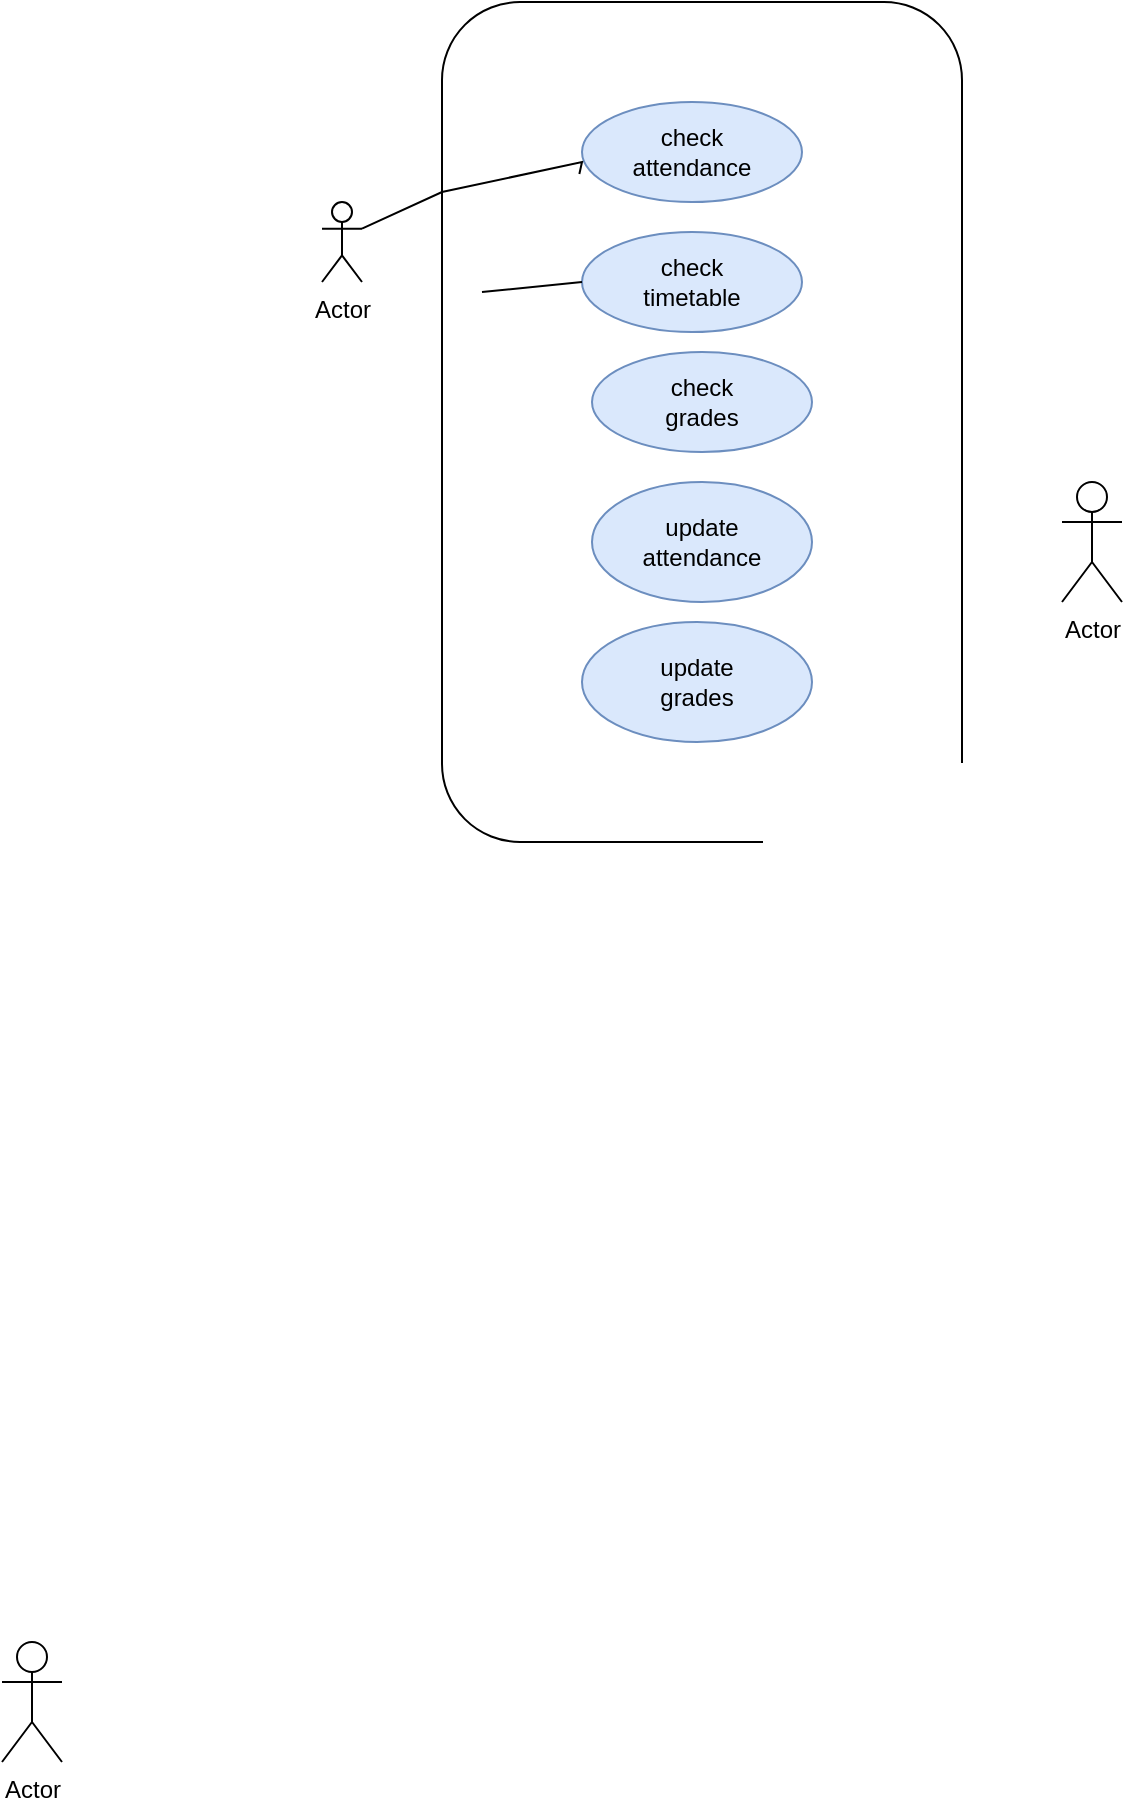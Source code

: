 <mxfile version="23.0.1" type="device" pages="3">
  <diagram name="Page-1" id="JEMUXD9DNrau_WJXzeGM">
    <mxGraphModel dx="794" dy="454" grid="1" gridSize="10" guides="1" tooltips="1" connect="1" arrows="1" fold="1" page="1" pageScale="1" pageWidth="850" pageHeight="1100" math="0" shadow="0">
      <root>
        <mxCell id="0" />
        <mxCell id="1" parent="0" />
        <mxCell id="1sm1QuId9HLeEcLdiZsg-1" value="" style="rounded=1;whiteSpace=wrap;html=1;" parent="1" vertex="1">
          <mxGeometry x="270" y="40" width="260" height="420" as="geometry" />
        </mxCell>
        <mxCell id="1sm1QuId9HLeEcLdiZsg-2" value="Actor" style="shape=umlActor;verticalLabelPosition=bottom;verticalAlign=top;html=1;outlineConnect=0;" parent="1" vertex="1">
          <mxGeometry x="210" y="140" width="20" height="40" as="geometry" />
        </mxCell>
        <mxCell id="1sm1QuId9HLeEcLdiZsg-3" value="check&lt;br&gt;attendance" style="ellipse;whiteSpace=wrap;html=1;fillColor=#dae8fc;strokeColor=#6c8ebf;" parent="1" vertex="1">
          <mxGeometry x="340" y="90" width="110" height="50" as="geometry" />
        </mxCell>
        <mxCell id="1sm1QuId9HLeEcLdiZsg-4" value="check&lt;br&gt;timetable" style="ellipse;whiteSpace=wrap;html=1;fillColor=#dae8fc;strokeColor=#6c8ebf;" parent="1" vertex="1">
          <mxGeometry x="340" y="155" width="110" height="50" as="geometry" />
        </mxCell>
        <mxCell id="1sm1QuId9HLeEcLdiZsg-5" value="check&lt;br&gt;grades" style="ellipse;whiteSpace=wrap;html=1;fillColor=#dae8fc;strokeColor=#6c8ebf;" parent="1" vertex="1">
          <mxGeometry x="345" y="215" width="110" height="50" as="geometry" />
        </mxCell>
        <mxCell id="1sm1QuId9HLeEcLdiZsg-6" value="update&lt;br&gt;attendance" style="ellipse;whiteSpace=wrap;html=1;direction=west;fillColor=#dae8fc;strokeColor=#6c8ebf;" parent="1" vertex="1">
          <mxGeometry x="345" y="280" width="110" height="60" as="geometry" />
        </mxCell>
        <mxCell id="1sm1QuId9HLeEcLdiZsg-7" value="update&lt;br&gt;grades" style="ellipse;whiteSpace=wrap;html=1;fillColor=#dae8fc;strokeColor=#6c8ebf;" parent="1" vertex="1">
          <mxGeometry x="340" y="350" width="115" height="60" as="geometry" />
        </mxCell>
        <mxCell id="1sm1QuId9HLeEcLdiZsg-8" value="Actor" style="shape=umlActor;verticalLabelPosition=bottom;verticalAlign=top;html=1;outlineConnect=0;" parent="1" vertex="1">
          <mxGeometry x="50" y="860" width="30" height="60" as="geometry" />
        </mxCell>
        <mxCell id="1sm1QuId9HLeEcLdiZsg-9" value="Actor" style="shape=umlActor;verticalLabelPosition=bottom;verticalAlign=top;html=1;outlineConnect=0;" parent="1" vertex="1">
          <mxGeometry x="580" y="280" width="30" height="60" as="geometry" />
        </mxCell>
        <mxCell id="1sm1QuId9HLeEcLdiZsg-10" value="" style="endArrow=none;html=1;rounded=0;entryX=-0.012;entryY=0.72;entryDx=0;entryDy=0;entryPerimeter=0;exitX=1;exitY=0.333;exitDx=0;exitDy=0;exitPerimeter=0;" parent="1" target="1sm1QuId9HLeEcLdiZsg-3" edge="1" source="1sm1QuId9HLeEcLdiZsg-2">
          <mxGeometry width="50" height="50" relative="1" as="geometry">
            <mxPoint x="240" y="155" as="sourcePoint" />
            <mxPoint x="290" y="110" as="targetPoint" />
            <Array as="points">
              <mxPoint x="270" y="135" />
              <mxPoint x="340" y="120" />
            </Array>
          </mxGeometry>
        </mxCell>
        <mxCell id="1sm1QuId9HLeEcLdiZsg-11" value="" style="endArrow=none;html=1;rounded=0;entryX=0;entryY=0.5;entryDx=0;entryDy=0;" parent="1" edge="1" target="1sm1QuId9HLeEcLdiZsg-4">
          <mxGeometry width="50" height="50" relative="1" as="geometry">
            <mxPoint x="290" y="185" as="sourcePoint" />
            <mxPoint x="340" y="135" as="targetPoint" />
          </mxGeometry>
        </mxCell>
      </root>
    </mxGraphModel>
  </diagram>
  <diagram id="u6GD4dr-77OBVFGKJhgN" name="Page-2">
    <mxGraphModel dx="794" dy="454" grid="1" gridSize="10" guides="1" tooltips="1" connect="1" arrows="1" fold="1" page="1" pageScale="1" pageWidth="850" pageHeight="1100" math="0" shadow="0">
      <root>
        <mxCell id="0" />
        <mxCell id="1" parent="0" />
        <mxCell id="v_OSg9xtDXAKsAqMjB4M-1" value="" style="rounded=0;whiteSpace=wrap;html=1;" parent="1" vertex="1">
          <mxGeometry x="310" y="20" width="270" height="640" as="geometry" />
        </mxCell>
        <mxCell id="v_OSg9xtDXAKsAqMjB4M-2" value="check&lt;br&gt;attendance" style="ellipse;whiteSpace=wrap;html=1;fillColor=#dae8fc;strokeColor=#6c8ebf;" parent="1" vertex="1">
          <mxGeometry x="385" y="100" width="120" height="80" as="geometry" />
        </mxCell>
        <mxCell id="v_OSg9xtDXAKsAqMjB4M-3" value="check&lt;br&gt;timetable" style="ellipse;whiteSpace=wrap;html=1;fillColor=#dae8fc;strokeColor=#6c8ebf;" parent="1" vertex="1">
          <mxGeometry x="380" y="200" width="120" height="80" as="geometry" />
        </mxCell>
        <mxCell id="v_OSg9xtDXAKsAqMjB4M-4" value="check&amp;nbsp;&lt;br&gt;grades" style="ellipse;whiteSpace=wrap;html=1;fillColor=#dae8fc;strokeColor=#6c8ebf;" parent="1" vertex="1">
          <mxGeometry x="385" y="300" width="120" height="80" as="geometry" />
        </mxCell>
        <mxCell id="v_OSg9xtDXAKsAqMjB4M-5" value="update&lt;br&gt;attendance" style="ellipse;whiteSpace=wrap;html=1;fillColor=#dae8fc;strokeColor=#6c8ebf;" parent="1" vertex="1">
          <mxGeometry x="385" y="410" width="120" height="80" as="geometry" />
        </mxCell>
        <mxCell id="v_OSg9xtDXAKsAqMjB4M-6" value="update&lt;br&gt;grades" style="ellipse;whiteSpace=wrap;html=1;fillColor=#dae8fc;strokeColor=#6c8ebf;" parent="1" vertex="1">
          <mxGeometry x="385" y="520" width="120" height="80" as="geometry" />
        </mxCell>
        <mxCell id="v_OSg9xtDXAKsAqMjB4M-7" value="student" style="shape=umlActor;verticalLabelPosition=bottom;verticalAlign=top;html=1;outlineConnect=0;" parent="1" vertex="1">
          <mxGeometry x="220" y="130" width="30" height="60" as="geometry" />
        </mxCell>
        <mxCell id="v_OSg9xtDXAKsAqMjB4M-8" value="teacher" style="shape=umlActor;verticalLabelPosition=bottom;verticalAlign=top;html=1;outlineConnect=0;" parent="1" vertex="1">
          <mxGeometry x="640" y="380" width="30" height="60" as="geometry" />
        </mxCell>
        <mxCell id="v_OSg9xtDXAKsAqMjB4M-9" value="" style="endArrow=none;html=1;rounded=0;entryX=0;entryY=0.5;entryDx=0;entryDy=0;" parent="1" target="v_OSg9xtDXAKsAqMjB4M-4" edge="1">
          <mxGeometry width="50" height="50" relative="1" as="geometry">
            <mxPoint x="250" y="150" as="sourcePoint" />
            <mxPoint x="400" y="240" as="targetPoint" />
            <Array as="points" />
          </mxGeometry>
        </mxCell>
        <mxCell id="v_OSg9xtDXAKsAqMjB4M-10" value="" style="endArrow=none;html=1;rounded=0;entryX=0;entryY=0.5;entryDx=0;entryDy=0;" parent="1" target="v_OSg9xtDXAKsAqMjB4M-2" edge="1">
          <mxGeometry width="50" height="50" relative="1" as="geometry">
            <mxPoint x="250" y="150" as="sourcePoint" />
            <mxPoint x="450" y="70" as="targetPoint" />
          </mxGeometry>
        </mxCell>
        <mxCell id="v_OSg9xtDXAKsAqMjB4M-11" value="" style="endArrow=none;html=1;rounded=0;entryX=0;entryY=0.5;entryDx=0;entryDy=0;" parent="1" target="v_OSg9xtDXAKsAqMjB4M-3" edge="1">
          <mxGeometry width="50" height="50" relative="1" as="geometry">
            <mxPoint x="250" y="150" as="sourcePoint" />
            <mxPoint x="455" y="190" as="targetPoint" />
          </mxGeometry>
        </mxCell>
        <mxCell id="v_OSg9xtDXAKsAqMjB4M-12" value="" style="endArrow=none;html=1;rounded=0;entryX=1;entryY=0.5;entryDx=0;entryDy=0;" parent="1" target="v_OSg9xtDXAKsAqMjB4M-2" edge="1">
          <mxGeometry width="50" height="50" relative="1" as="geometry">
            <mxPoint x="640" y="400" as="sourcePoint" />
            <mxPoint x="564.68" y="297.36" as="targetPoint" />
            <Array as="points" />
          </mxGeometry>
        </mxCell>
        <mxCell id="v_OSg9xtDXAKsAqMjB4M-13" value="" style="endArrow=none;html=1;rounded=0;" parent="1" source="v_OSg9xtDXAKsAqMjB4M-1" target="v_OSg9xtDXAKsAqMjB4M-1" edge="1">
          <mxGeometry width="50" height="50" relative="1" as="geometry">
            <mxPoint x="510" y="325" as="sourcePoint" />
            <mxPoint x="560" y="275" as="targetPoint" />
          </mxGeometry>
        </mxCell>
        <mxCell id="v_OSg9xtDXAKsAqMjB4M-14" style="edgeStyle=orthogonalEdgeStyle;rounded=0;orthogonalLoop=1;jettySize=auto;html=1;" parent="1" source="v_OSg9xtDXAKsAqMjB4M-1" target="v_OSg9xtDXAKsAqMjB4M-1" edge="1">
          <mxGeometry relative="1" as="geometry" />
        </mxCell>
        <mxCell id="v_OSg9xtDXAKsAqMjB4M-16" value="" style="endArrow=none;html=1;rounded=0;exitX=1;exitY=0.5;exitDx=0;exitDy=0;entryX=0;entryY=0.333;entryDx=0;entryDy=0;entryPerimeter=0;" parent="1" source="v_OSg9xtDXAKsAqMjB4M-3" target="v_OSg9xtDXAKsAqMjB4M-8" edge="1">
          <mxGeometry width="50" height="50" relative="1" as="geometry">
            <mxPoint x="480" y="260" as="sourcePoint" />
            <mxPoint x="535" y="210" as="targetPoint" />
          </mxGeometry>
        </mxCell>
        <mxCell id="v_OSg9xtDXAKsAqMjB4M-17" value="" style="endArrow=none;html=1;rounded=0;exitX=0.992;exitY=0.625;exitDx=0;exitDy=0;exitPerimeter=0;" parent="1" source="v_OSg9xtDXAKsAqMjB4M-4" edge="1">
          <mxGeometry width="50" height="50" relative="1" as="geometry">
            <mxPoint x="520" y="360" as="sourcePoint" />
            <mxPoint x="640" y="400" as="targetPoint" />
          </mxGeometry>
        </mxCell>
        <mxCell id="v_OSg9xtDXAKsAqMjB4M-18" value="" style="endArrow=none;html=1;rounded=0;exitX=1;exitY=0;exitDx=0;exitDy=0;" parent="1" source="v_OSg9xtDXAKsAqMjB4M-5" edge="1">
          <mxGeometry width="50" height="50" relative="1" as="geometry">
            <mxPoint x="440" y="380" as="sourcePoint" />
            <mxPoint x="640" y="400" as="targetPoint" />
          </mxGeometry>
        </mxCell>
        <mxCell id="v_OSg9xtDXAKsAqMjB4M-19" value="" style="endArrow=none;html=1;rounded=0;exitX=1;exitY=0;exitDx=0;exitDy=0;" parent="1" source="v_OSg9xtDXAKsAqMjB4M-6" edge="1">
          <mxGeometry width="50" height="50" relative="1" as="geometry">
            <mxPoint x="505" y="479.998" as="sourcePoint" />
            <mxPoint x="640" y="400" as="targetPoint" />
          </mxGeometry>
        </mxCell>
        <mxCell id="v_OSg9xtDXAKsAqMjB4M-20" value="STUDENT MANAGEMENT SYSTEM" style="text;html=1;strokeColor=none;fillColor=none;align=center;verticalAlign=middle;whiteSpace=wrap;rounded=0;" parent="1" vertex="1">
          <mxGeometry x="385" y="50" width="120" height="30" as="geometry" />
        </mxCell>
      </root>
    </mxGraphModel>
  </diagram>
  <diagram id="T2jDrqAdVytpVQwPv4rX" name="Page-3">
    <mxGraphModel dx="794" dy="454" grid="1" gridSize="10" guides="1" tooltips="1" connect="1" arrows="1" fold="1" page="1" pageScale="1" pageWidth="850" pageHeight="1100" math="0" shadow="0">
      <root>
        <mxCell id="0" />
        <mxCell id="1" parent="0" />
        <mxCell id="B29TtXM4trA4CX8An6eA-1" value="" style="ellipse;whiteSpace=wrap;html=1;aspect=fixed;" vertex="1" parent="1">
          <mxGeometry x="370" y="10" width="80" height="80" as="geometry" />
        </mxCell>
        <mxCell id="B29TtXM4trA4CX8An6eA-3" value="" style="whiteSpace=wrap;html=1;aspect=fixed;" vertex="1" parent="1">
          <mxGeometry x="340" y="150" width="140" height="140" as="geometry" />
        </mxCell>
        <mxCell id="B29TtXM4trA4CX8An6eA-4" value="" style="endArrow=none;html=1;rounded=0;entryX=1;entryY=0.75;entryDx=0;entryDy=0;exitX=0;exitY=0.75;exitDx=0;exitDy=0;" edge="1" parent="1" source="B29TtXM4trA4CX8An6eA-3" target="B29TtXM4trA4CX8An6eA-3">
          <mxGeometry width="50" height="50" relative="1" as="geometry">
            <mxPoint x="380" y="260" as="sourcePoint" />
            <mxPoint x="430" y="210" as="targetPoint" />
          </mxGeometry>
        </mxCell>
        <mxCell id="B29TtXM4trA4CX8An6eA-5" value="" style="endArrow=none;html=1;rounded=0;exitX=0;exitY=0.25;exitDx=0;exitDy=0;entryX=1;entryY=0.25;entryDx=0;entryDy=0;" edge="1" parent="1" source="B29TtXM4trA4CX8An6eA-3" target="B29TtXM4trA4CX8An6eA-3">
          <mxGeometry width="50" height="50" relative="1" as="geometry">
            <mxPoint x="385" y="180" as="sourcePoint" />
            <mxPoint x="435" y="130" as="targetPoint" />
          </mxGeometry>
        </mxCell>
        <mxCell id="B29TtXM4trA4CX8An6eA-6" value="" style="rounded=0;whiteSpace=wrap;html=1;" vertex="1" parent="1">
          <mxGeometry x="650" y="190" width="120" height="60" as="geometry" />
        </mxCell>
        <mxCell id="B29TtXM4trA4CX8An6eA-7" value="" style="rounded=0;whiteSpace=wrap;html=1;" vertex="1" parent="1">
          <mxGeometry x="80" y="190" width="120" height="60" as="geometry" />
        </mxCell>
        <mxCell id="B29TtXM4trA4CX8An6eA-8" value="" style="rounded=0;whiteSpace=wrap;html=1;" vertex="1" parent="1">
          <mxGeometry x="350" y="370" width="120" height="60" as="geometry" />
        </mxCell>
        <mxCell id="B29TtXM4trA4CX8An6eA-9" value="&lt;b&gt;&lt;font style=&quot;font-size: 14px;&quot;&gt;MFA&lt;/font&gt;&lt;/b&gt;" style="text;html=1;strokeColor=none;fillColor=none;align=center;verticalAlign=middle;whiteSpace=wrap;rounded=0;" vertex="1" parent="1">
          <mxGeometry x="380" y="35" width="60" height="30" as="geometry" />
        </mxCell>
        <mxCell id="B29TtXM4trA4CX8An6eA-10" value="MFA token" style="text;html=1;strokeColor=none;fillColor=none;align=center;verticalAlign=middle;whiteSpace=wrap;rounded=0;" vertex="1" parent="1">
          <mxGeometry x="380" y="110" width="60" height="30" as="geometry" />
        </mxCell>
        <mxCell id="B29TtXM4trA4CX8An6eA-11" value="customer" style="text;html=1;strokeColor=none;fillColor=none;align=center;verticalAlign=middle;whiteSpace=wrap;rounded=0;" vertex="1" parent="1">
          <mxGeometry x="110" y="205" width="60" height="30" as="geometry" />
        </mxCell>
        <mxCell id="B29TtXM4trA4CX8An6eA-12" value="product suppliers" style="text;html=1;strokeColor=none;fillColor=none;align=center;verticalAlign=middle;whiteSpace=wrap;rounded=0;" vertex="1" parent="1">
          <mxGeometry x="680" y="205" width="60" height="30" as="geometry" />
        </mxCell>
        <mxCell id="B29TtXM4trA4CX8An6eA-15" value="online product order fulfilment process&amp;nbsp;" style="text;html=1;strokeColor=none;fillColor=none;align=center;verticalAlign=middle;whiteSpace=wrap;rounded=0;" vertex="1" parent="1">
          <mxGeometry x="350" y="205" width="120" height="30" as="geometry" />
        </mxCell>
        <mxCell id="B29TtXM4trA4CX8An6eA-16" value="payment gateways" style="text;html=1;strokeColor=none;fillColor=none;align=center;verticalAlign=middle;whiteSpace=wrap;rounded=0;" vertex="1" parent="1">
          <mxGeometry x="380" y="380" width="60" height="30" as="geometry" />
        </mxCell>
        <mxCell id="B29TtXM4trA4CX8An6eA-17" value="0" style="text;html=1;strokeColor=none;fillColor=none;align=center;verticalAlign=middle;whiteSpace=wrap;rounded=0;" vertex="1" parent="1">
          <mxGeometry x="380" y="150" width="60" height="30" as="geometry" />
        </mxCell>
        <mxCell id="B29TtXM4trA4CX8An6eA-18" value="" style="endArrow=none;html=1;rounded=0;entryX=0.5;entryY=1;entryDx=0;entryDy=0;" edge="1" parent="1" target="B29TtXM4trA4CX8An6eA-3">
          <mxGeometry width="50" height="50" relative="1" as="geometry">
            <mxPoint x="410" y="320" as="sourcePoint" />
            <mxPoint x="440" y="300" as="targetPoint" />
          </mxGeometry>
        </mxCell>
        <mxCell id="B29TtXM4trA4CX8An6eA-19" value="" style="endArrow=none;html=1;rounded=0;" edge="1" parent="1">
          <mxGeometry width="50" height="50" relative="1" as="geometry">
            <mxPoint x="290" y="320" as="sourcePoint" />
            <mxPoint x="510" y="320" as="targetPoint" />
          </mxGeometry>
        </mxCell>
        <mxCell id="B29TtXM4trA4CX8An6eA-23" value="product availability information&amp;nbsp;" style="text;html=1;strokeColor=none;fillColor=none;align=center;verticalAlign=middle;whiteSpace=wrap;rounded=0;" vertex="1" parent="1">
          <mxGeometry x="510" y="300" width="140" height="30" as="geometry" />
        </mxCell>
        <mxCell id="B29TtXM4trA4CX8An6eA-24" value="order information" style="text;html=1;strokeColor=none;fillColor=none;align=center;verticalAlign=middle;whiteSpace=wrap;rounded=0;" vertex="1" parent="1">
          <mxGeometry x="170" y="310" width="110" height="30" as="geometry" />
        </mxCell>
        <mxCell id="B29TtXM4trA4CX8An6eA-25" value="payment information" style="text;html=1;strokeColor=none;fillColor=none;align=center;verticalAlign=middle;whiteSpace=wrap;rounded=0;" vertex="1" parent="1">
          <mxGeometry x="340" y="330" width="140" height="30" as="geometry" />
        </mxCell>
        <mxCell id="B29TtXM4trA4CX8An6eA-26" value="" style="endArrow=classic;html=1;rounded=0;entryX=0.5;entryY=1;entryDx=0;entryDy=0;" edge="1" parent="1" target="B29TtXM4trA4CX8An6eA-6">
          <mxGeometry width="50" height="50" relative="1" as="geometry">
            <mxPoint x="710" y="320" as="sourcePoint" />
            <mxPoint x="720" y="290" as="targetPoint" />
            <Array as="points">
              <mxPoint x="680" y="320" />
              <mxPoint x="710" y="320" />
            </Array>
          </mxGeometry>
        </mxCell>
        <mxCell id="B29TtXM4trA4CX8An6eA-27" value="" style="endArrow=classic;html=1;rounded=0;entryX=0.422;entryY=0.989;entryDx=0;entryDy=0;entryPerimeter=0;" edge="1" parent="1" target="B29TtXM4trA4CX8An6eA-7">
          <mxGeometry width="50" height="50" relative="1" as="geometry">
            <mxPoint x="131" y="320" as="sourcePoint" />
            <mxPoint x="140" y="280" as="targetPoint" />
            <Array as="points">
              <mxPoint x="160" y="320" />
              <mxPoint x="131" y="320" />
            </Array>
          </mxGeometry>
        </mxCell>
        <mxCell id="B29TtXM4trA4CX8An6eA-28" value="" style="endArrow=classic;html=1;rounded=0;entryX=0;entryY=0.5;entryDx=0;entryDy=0;exitX=1;exitY=0.5;exitDx=0;exitDy=0;" edge="1" parent="1" source="B29TtXM4trA4CX8An6eA-3" target="B29TtXM4trA4CX8An6eA-6">
          <mxGeometry width="50" height="50" relative="1" as="geometry">
            <mxPoint x="520" y="245" as="sourcePoint" />
            <mxPoint x="570" y="195" as="targetPoint" />
          </mxGeometry>
        </mxCell>
        <mxCell id="B29TtXM4trA4CX8An6eA-33" value="product request" style="edgeLabel;html=1;align=center;verticalAlign=middle;resizable=0;points=[];" vertex="1" connectable="0" parent="B29TtXM4trA4CX8An6eA-28">
          <mxGeometry x="-0.074" relative="1" as="geometry">
            <mxPoint as="offset" />
          </mxGeometry>
        </mxCell>
        <mxCell id="B29TtXM4trA4CX8An6eA-34" value="send" style="text;html=1;strokeColor=none;fillColor=none;align=center;verticalAlign=middle;whiteSpace=wrap;rounded=0;" vertex="1" parent="1">
          <mxGeometry x="550" y="185" width="30" height="20" as="geometry" />
        </mxCell>
        <mxCell id="B29TtXM4trA4CX8An6eA-37" value="" style="endArrow=classic;html=1;rounded=0;entryX=0;entryY=0.5;entryDx=0;entryDy=0;exitX=1;exitY=0.5;exitDx=0;exitDy=0;" edge="1" parent="1" source="B29TtXM4trA4CX8An6eA-7" target="B29TtXM4trA4CX8An6eA-3">
          <mxGeometry width="50" height="50" relative="1" as="geometry">
            <mxPoint x="200" y="220" as="sourcePoint" />
            <mxPoint x="330" y="220" as="targetPoint" />
            <Array as="points" />
          </mxGeometry>
        </mxCell>
        <mxCell id="B29TtXM4trA4CX8An6eA-38" value="order request" style="edgeLabel;html=1;align=center;verticalAlign=middle;resizable=0;points=[];" vertex="1" connectable="0" parent="B29TtXM4trA4CX8An6eA-37">
          <mxGeometry x="-0.205" y="1" relative="1" as="geometry">
            <mxPoint as="offset" />
          </mxGeometry>
        </mxCell>
        <mxCell id="B29TtXM4trA4CX8An6eA-39" value="send" style="text;html=1;strokeColor=none;fillColor=none;align=center;verticalAlign=middle;whiteSpace=wrap;rounded=0;" vertex="1" parent="1">
          <mxGeometry x="230" y="175" width="60" height="30" as="geometry" />
        </mxCell>
        <mxCell id="B29TtXM4trA4CX8An6eA-40" value="Forms" style="text;html=1;strokeColor=none;fillColor=none;align=center;verticalAlign=middle;whiteSpace=wrap;rounded=0;" vertex="1" parent="1">
          <mxGeometry x="542.5" y="230" width="37.5" height="20" as="geometry" />
        </mxCell>
        <mxCell id="B29TtXM4trA4CX8An6eA-41" value="Forms" style="text;html=1;strokeColor=none;fillColor=none;align=center;verticalAlign=middle;whiteSpace=wrap;rounded=0;rotation=0;" vertex="1" parent="1">
          <mxGeometry x="240" y="235" width="40" height="15" as="geometry" />
        </mxCell>
      </root>
    </mxGraphModel>
  </diagram>
</mxfile>
